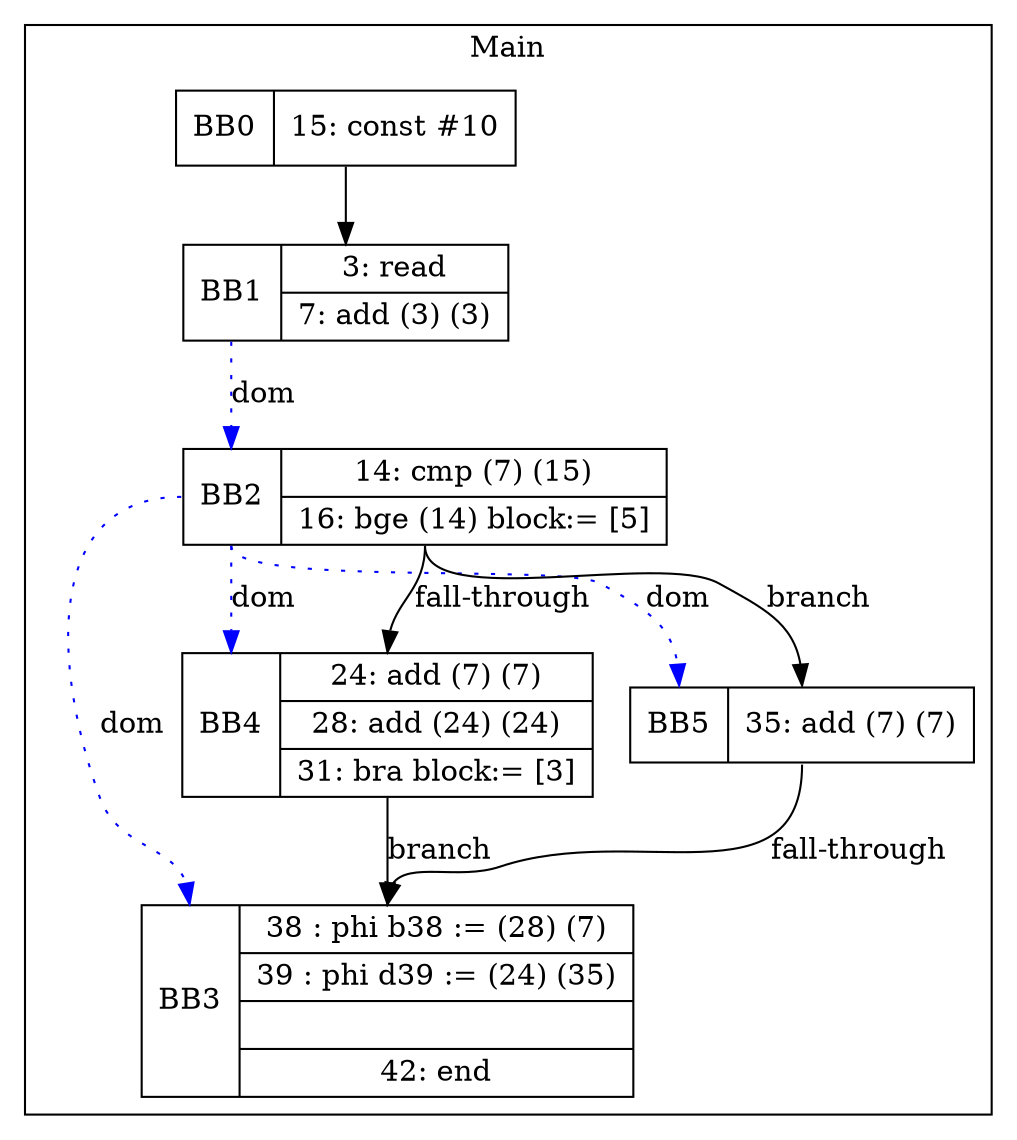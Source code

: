 digraph G {
node [shape=record];
subgraph cluster_main{
label = "Main";
BB0 [shape=record, label="<b>BB0|{15: const #10}"];
BB1 [shape=record, label="<b>BB1|{3: read|7: add (3) (3)}"];
BB2 [shape=record, label="<b>BB2|{14: cmp (7) (15)|16: bge (14) block:= [5]}"];
BB3 [shape=record, label="<b>BB3|{38 : phi b38 := (28) (7)|39 : phi d39 := (24) (35)||42: end}"];
BB4 [shape=record, label="<b>BB4|{24: add (7) (7)|28: add (24) (24)|31: bra block:= [3]}"];
BB5 [shape=record, label="<b>BB5|{35: add (7) (7)}"];
}
BB0:s -> BB1:n ;
BB2:b -> BB3:b [color=blue, style=dotted, label="dom"];
BB2:b -> BB4:b [color=blue, style=dotted, label="dom"];
BB1:b -> BB2:b [color=blue, style=dotted, label="dom"];
BB2:b -> BB5:b [color=blue, style=dotted, label="dom"];
BB2:s -> BB5:n [label="branch"];
BB4:s -> BB3:n [label="branch"];
BB5:s -> BB3:n [label="fall-through"];
BB2:s -> BB4:n [label="fall-through"];
}
